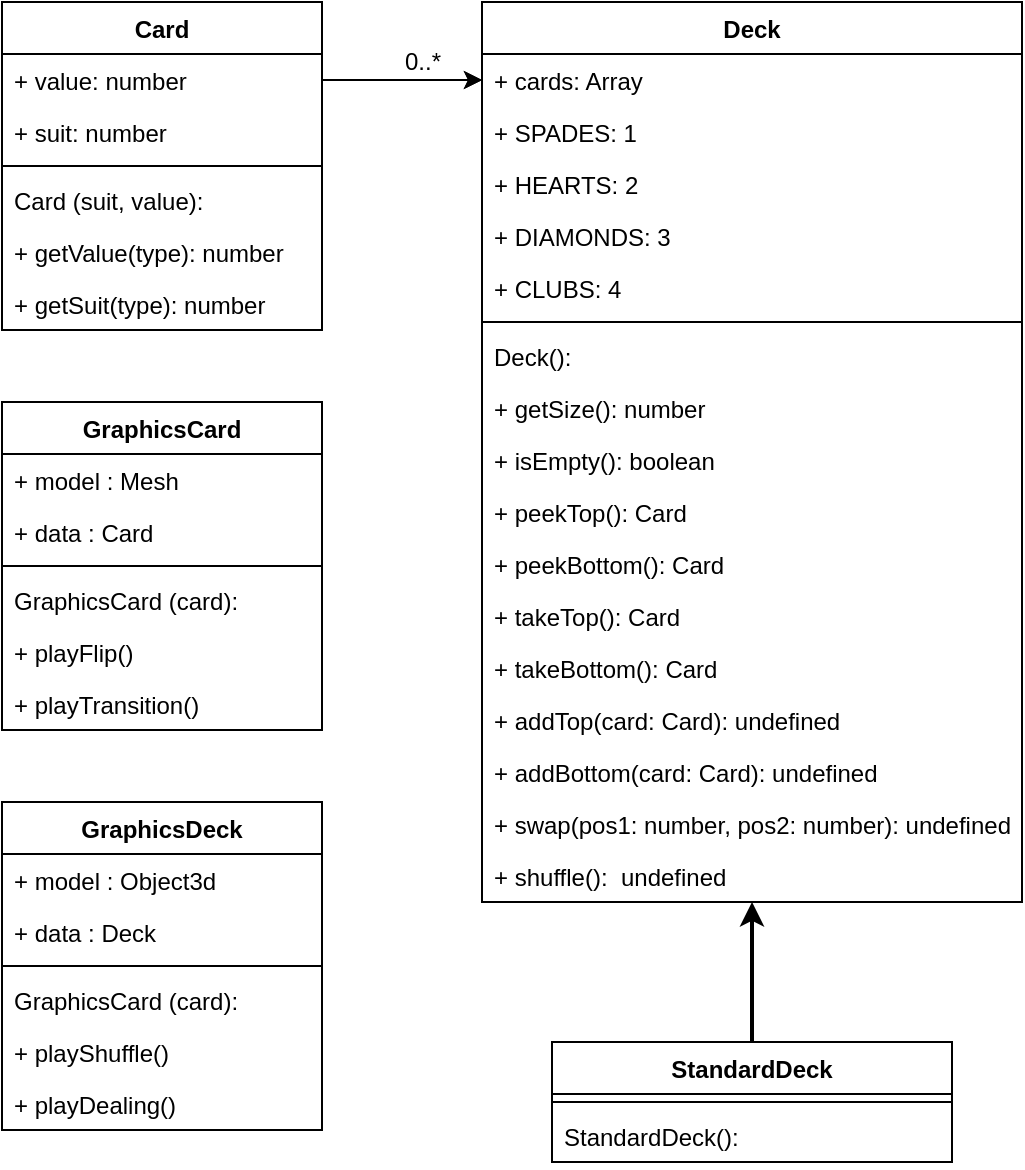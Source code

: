<mxfile version="20.5.0" type="device" pages="2"><diagram id="B3-ATirTN2-jz-IAxa4Y" name="UML"><mxGraphModel dx="1422" dy="794" grid="1" gridSize="10" guides="1" tooltips="1" connect="1" arrows="1" fold="1" page="1" pageScale="1" pageWidth="850" pageHeight="1100" math="0" shadow="0"><root><mxCell id="0"/><mxCell id="1" parent="0"/><mxCell id="X6z4G1bJ8CtYza7YVap6-1" value="Card" style="swimlane;fontStyle=1;align=center;verticalAlign=top;childLayout=stackLayout;horizontal=1;startSize=26;horizontalStack=0;resizeParent=1;resizeParentMax=0;resizeLast=0;collapsible=1;marginBottom=0;" parent="1" vertex="1"><mxGeometry x="160" y="40" width="160" height="164" as="geometry"/></mxCell><mxCell id="X6z4G1bJ8CtYza7YVap6-2" value="+ value: number" style="text;strokeColor=none;fillColor=none;align=left;verticalAlign=top;spacingLeft=4;spacingRight=4;overflow=hidden;rotatable=0;points=[[0,0.5],[1,0.5]];portConstraint=eastwest;" parent="X6z4G1bJ8CtYza7YVap6-1" vertex="1"><mxGeometry y="26" width="160" height="26" as="geometry"/></mxCell><mxCell id="X6z4G1bJ8CtYza7YVap6-13" value="+ suit: number" style="text;strokeColor=none;fillColor=none;align=left;verticalAlign=top;spacingLeft=4;spacingRight=4;overflow=hidden;rotatable=0;points=[[0,0.5],[1,0.5]];portConstraint=eastwest;" parent="X6z4G1bJ8CtYza7YVap6-1" vertex="1"><mxGeometry y="52" width="160" height="26" as="geometry"/></mxCell><mxCell id="X6z4G1bJ8CtYza7YVap6-3" value="" style="line;strokeWidth=1;fillColor=none;align=left;verticalAlign=middle;spacingTop=-1;spacingLeft=3;spacingRight=3;rotatable=0;labelPosition=right;points=[];portConstraint=eastwest;strokeColor=inherit;" parent="X6z4G1bJ8CtYza7YVap6-1" vertex="1"><mxGeometry y="78" width="160" height="8" as="geometry"/></mxCell><mxCell id="X6z4G1bJ8CtYza7YVap6-4" value="Card (suit, value):" style="text;strokeColor=none;fillColor=none;align=left;verticalAlign=top;spacingLeft=4;spacingRight=4;overflow=hidden;rotatable=0;points=[[0,0.5],[1,0.5]];portConstraint=eastwest;" parent="X6z4G1bJ8CtYza7YVap6-1" vertex="1"><mxGeometry y="86" width="160" height="26" as="geometry"/></mxCell><mxCell id="X6z4G1bJ8CtYza7YVap6-20" value="+ getValue(type): number" style="text;strokeColor=none;fillColor=none;align=left;verticalAlign=top;spacingLeft=4;spacingRight=4;overflow=hidden;rotatable=0;points=[[0,0.5],[1,0.5]];portConstraint=eastwest;" parent="X6z4G1bJ8CtYza7YVap6-1" vertex="1"><mxGeometry y="112" width="160" height="26" as="geometry"/></mxCell><mxCell id="X6z4G1bJ8CtYza7YVap6-14" value="+ getSuit(type): number" style="text;strokeColor=none;fillColor=none;align=left;verticalAlign=top;spacingLeft=4;spacingRight=4;overflow=hidden;rotatable=0;points=[[0,0.5],[1,0.5]];portConstraint=eastwest;" parent="X6z4G1bJ8CtYza7YVap6-1" vertex="1"><mxGeometry y="138" width="160" height="26" as="geometry"/></mxCell><mxCell id="X6z4G1bJ8CtYza7YVap6-5" value="Deck" style="swimlane;fontStyle=1;align=center;verticalAlign=top;childLayout=stackLayout;horizontal=1;startSize=26;horizontalStack=0;resizeParent=1;resizeParentMax=0;resizeLast=0;collapsible=1;marginBottom=0;" parent="1" vertex="1"><mxGeometry x="400" y="40" width="270" height="450" as="geometry"/></mxCell><mxCell id="X6z4G1bJ8CtYza7YVap6-36" value="+ cards: Array" style="text;strokeColor=none;fillColor=none;align=left;verticalAlign=top;spacingLeft=4;spacingRight=4;overflow=hidden;rotatable=0;points=[[0,0.5],[1,0.5]];portConstraint=eastwest;" parent="X6z4G1bJ8CtYza7YVap6-5" vertex="1"><mxGeometry y="26" width="270" height="26" as="geometry"/></mxCell><mxCell id="X6z4G1bJ8CtYza7YVap6-60" value="+ SPADES: 1" style="text;strokeColor=none;fillColor=none;align=left;verticalAlign=top;spacingLeft=4;spacingRight=4;overflow=hidden;rotatable=0;points=[[0,0.5],[1,0.5]];portConstraint=eastwest;" parent="X6z4G1bJ8CtYza7YVap6-5" vertex="1"><mxGeometry y="52" width="270" height="26" as="geometry"/></mxCell><mxCell id="X6z4G1bJ8CtYza7YVap6-61" value="+ HEARTS: 2" style="text;strokeColor=none;fillColor=none;align=left;verticalAlign=top;spacingLeft=4;spacingRight=4;overflow=hidden;rotatable=0;points=[[0,0.5],[1,0.5]];portConstraint=eastwest;" parent="X6z4G1bJ8CtYza7YVap6-5" vertex="1"><mxGeometry y="78" width="270" height="26" as="geometry"/></mxCell><mxCell id="X6z4G1bJ8CtYza7YVap6-59" value="+ DIAMONDS: 3" style="text;strokeColor=none;fillColor=none;align=left;verticalAlign=top;spacingLeft=4;spacingRight=4;overflow=hidden;rotatable=0;points=[[0,0.5],[1,0.5]];portConstraint=eastwest;" parent="X6z4G1bJ8CtYza7YVap6-5" vertex="1"><mxGeometry y="104" width="270" height="26" as="geometry"/></mxCell><mxCell id="X6z4G1bJ8CtYza7YVap6-62" value="+ CLUBS: 4" style="text;strokeColor=none;fillColor=none;align=left;verticalAlign=top;spacingLeft=4;spacingRight=4;overflow=hidden;rotatable=0;points=[[0,0.5],[1,0.5]];portConstraint=eastwest;" parent="X6z4G1bJ8CtYza7YVap6-5" vertex="1"><mxGeometry y="130" width="270" height="26" as="geometry"/></mxCell><mxCell id="X6z4G1bJ8CtYza7YVap6-7" value="" style="line;strokeWidth=1;fillColor=none;align=left;verticalAlign=middle;spacingTop=-1;spacingLeft=3;spacingRight=3;rotatable=0;labelPosition=right;points=[];portConstraint=eastwest;strokeColor=inherit;" parent="X6z4G1bJ8CtYza7YVap6-5" vertex="1"><mxGeometry y="156" width="270" height="8" as="geometry"/></mxCell><mxCell id="X6z4G1bJ8CtYza7YVap6-8" value="Deck():" style="text;strokeColor=none;fillColor=none;align=left;verticalAlign=top;spacingLeft=4;spacingRight=4;overflow=hidden;rotatable=0;points=[[0,0.5],[1,0.5]];portConstraint=eastwest;" parent="X6z4G1bJ8CtYza7YVap6-5" vertex="1"><mxGeometry y="164" width="270" height="26" as="geometry"/></mxCell><mxCell id="X6z4G1bJ8CtYza7YVap6-26" value="+ getSize(): number" style="text;strokeColor=none;fillColor=none;align=left;verticalAlign=top;spacingLeft=4;spacingRight=4;overflow=hidden;rotatable=0;points=[[0,0.5],[1,0.5]];portConstraint=eastwest;" parent="X6z4G1bJ8CtYza7YVap6-5" vertex="1"><mxGeometry y="190" width="270" height="26" as="geometry"/></mxCell><mxCell id="X6z4G1bJ8CtYza7YVap6-69" value="+ isEmpty(): boolean" style="text;strokeColor=none;fillColor=none;align=left;verticalAlign=top;spacingLeft=4;spacingRight=4;overflow=hidden;rotatable=0;points=[[0,0.5],[1,0.5]];portConstraint=eastwest;" parent="X6z4G1bJ8CtYza7YVap6-5" vertex="1"><mxGeometry y="216" width="270" height="26" as="geometry"/></mxCell><mxCell id="X6z4G1bJ8CtYza7YVap6-67" value="+ peekTop(): Card" style="text;strokeColor=none;fillColor=none;align=left;verticalAlign=top;spacingLeft=4;spacingRight=4;overflow=hidden;rotatable=0;points=[[0,0.5],[1,0.5]];portConstraint=eastwest;" parent="X6z4G1bJ8CtYza7YVap6-5" vertex="1"><mxGeometry y="242" width="270" height="26" as="geometry"/></mxCell><mxCell id="X6z4G1bJ8CtYza7YVap6-68" value="+ peekBottom(): Card" style="text;strokeColor=none;fillColor=none;align=left;verticalAlign=top;spacingLeft=4;spacingRight=4;overflow=hidden;rotatable=0;points=[[0,0.5],[1,0.5]];portConstraint=eastwest;" parent="X6z4G1bJ8CtYza7YVap6-5" vertex="1"><mxGeometry y="268" width="270" height="26" as="geometry"/></mxCell><mxCell id="X6z4G1bJ8CtYza7YVap6-28" value="+ takeTop(): Card" style="text;strokeColor=none;fillColor=none;align=left;verticalAlign=top;spacingLeft=4;spacingRight=4;overflow=hidden;rotatable=0;points=[[0,0.5],[1,0.5]];portConstraint=eastwest;" parent="X6z4G1bJ8CtYza7YVap6-5" vertex="1"><mxGeometry y="294" width="270" height="26" as="geometry"/></mxCell><mxCell id="X6z4G1bJ8CtYza7YVap6-65" value="+ takeBottom(): Card" style="text;strokeColor=none;fillColor=none;align=left;verticalAlign=top;spacingLeft=4;spacingRight=4;overflow=hidden;rotatable=0;points=[[0,0.5],[1,0.5]];portConstraint=eastwest;" parent="X6z4G1bJ8CtYza7YVap6-5" vertex="1"><mxGeometry y="320" width="270" height="26" as="geometry"/></mxCell><mxCell id="X6z4G1bJ8CtYza7YVap6-27" value="+ addTop(card: Card): undefined" style="text;strokeColor=none;fillColor=none;align=left;verticalAlign=top;spacingLeft=4;spacingRight=4;overflow=hidden;rotatable=0;points=[[0,0.5],[1,0.5]];portConstraint=eastwest;" parent="X6z4G1bJ8CtYza7YVap6-5" vertex="1"><mxGeometry y="346" width="270" height="26" as="geometry"/></mxCell><mxCell id="X6z4G1bJ8CtYza7YVap6-64" value="+ addBottom(card: Card): undefined" style="text;strokeColor=none;fillColor=none;align=left;verticalAlign=top;spacingLeft=4;spacingRight=4;overflow=hidden;rotatable=0;points=[[0,0.5],[1,0.5]];portConstraint=eastwest;" parent="X6z4G1bJ8CtYza7YVap6-5" vertex="1"><mxGeometry y="372" width="270" height="26" as="geometry"/></mxCell><mxCell id="zWJLPM83Wq4o2QIdD3vt-1" value="+ swap(pos1: number, pos2: number): undefined" style="text;strokeColor=none;fillColor=none;align=left;verticalAlign=top;spacingLeft=4;spacingRight=4;overflow=hidden;rotatable=0;points=[[0,0.5],[1,0.5]];portConstraint=eastwest;" parent="X6z4G1bJ8CtYza7YVap6-5" vertex="1"><mxGeometry y="398" width="270" height="26" as="geometry"/></mxCell><mxCell id="X6z4G1bJ8CtYza7YVap6-29" value="+ shuffle():  undefined" style="text;strokeColor=none;fillColor=none;align=left;verticalAlign=top;spacingLeft=4;spacingRight=4;overflow=hidden;rotatable=0;points=[[0,0.5],[1,0.5]];portConstraint=eastwest;" parent="X6z4G1bJ8CtYza7YVap6-5" vertex="1"><mxGeometry y="424" width="270" height="26" as="geometry"/></mxCell><mxCell id="X6z4G1bJ8CtYza7YVap6-30" style="edgeStyle=orthogonalEdgeStyle;rounded=0;orthogonalLoop=1;jettySize=auto;html=1;exitX=1;exitY=0.5;exitDx=0;exitDy=0;entryX=0;entryY=0.5;entryDx=0;entryDy=0;" parent="1" source="X6z4G1bJ8CtYza7YVap6-2" edge="1"><mxGeometry relative="1" as="geometry"><mxPoint x="400" y="79" as="targetPoint"/></mxGeometry></mxCell><mxCell id="X6z4G1bJ8CtYza7YVap6-31" value="0..*" style="text;html=1;align=center;verticalAlign=middle;resizable=0;points=[];autosize=1;strokeColor=none;fillColor=none;" parent="1" vertex="1"><mxGeometry x="350" y="55" width="40" height="30" as="geometry"/></mxCell><mxCell id="X6z4G1bJ8CtYza7YVap6-37" style="edgeStyle=orthogonalEdgeStyle;rounded=0;orthogonalLoop=1;jettySize=auto;html=1;exitX=1;exitY=0.5;exitDx=0;exitDy=0;entryX=0;entryY=0.5;entryDx=0;entryDy=0;" parent="1" source="X6z4G1bJ8CtYza7YVap6-2" target="X6z4G1bJ8CtYza7YVap6-36" edge="1"><mxGeometry relative="1" as="geometry"/></mxCell><mxCell id="X6z4G1bJ8CtYza7YVap6-58" style="edgeStyle=orthogonalEdgeStyle;rounded=0;orthogonalLoop=1;jettySize=auto;html=1;exitX=0.5;exitY=0;exitDx=0;exitDy=0;entryX=0.5;entryY=1;entryDx=0;entryDy=0;entryPerimeter=0;strokeWidth=2;" parent="1" source="X6z4G1bJ8CtYza7YVap6-46" target="X6z4G1bJ8CtYza7YVap6-29" edge="1"><mxGeometry relative="1" as="geometry"/></mxCell><mxCell id="X6z4G1bJ8CtYza7YVap6-46" value="StandardDeck" style="swimlane;fontStyle=1;align=center;verticalAlign=top;childLayout=stackLayout;horizontal=1;startSize=26;horizontalStack=0;resizeParent=1;resizeParentMax=0;resizeLast=0;collapsible=1;marginBottom=0;" parent="1" vertex="1"><mxGeometry x="435" y="560" width="200" height="60" as="geometry"/></mxCell><mxCell id="X6z4G1bJ8CtYza7YVap6-50" value="" style="line;strokeWidth=1;fillColor=none;align=left;verticalAlign=middle;spacingTop=-1;spacingLeft=3;spacingRight=3;rotatable=0;labelPosition=right;points=[];portConstraint=eastwest;strokeColor=inherit;" parent="X6z4G1bJ8CtYza7YVap6-46" vertex="1"><mxGeometry y="26" width="200" height="8" as="geometry"/></mxCell><mxCell id="X6z4G1bJ8CtYza7YVap6-51" value="StandardDeck():" style="text;strokeColor=none;fillColor=none;align=left;verticalAlign=top;spacingLeft=4;spacingRight=4;overflow=hidden;rotatable=0;points=[[0,0.5],[1,0.5]];portConstraint=eastwest;" parent="X6z4G1bJ8CtYza7YVap6-46" vertex="1"><mxGeometry y="34" width="200" height="26" as="geometry"/></mxCell><mxCell id="c_Iondrzr0cDi3eOr9uF-1" value="GraphicsCard" style="swimlane;fontStyle=1;align=center;verticalAlign=top;childLayout=stackLayout;horizontal=1;startSize=26;horizontalStack=0;resizeParent=1;resizeParentMax=0;resizeLast=0;collapsible=1;marginBottom=0;" vertex="1" parent="1"><mxGeometry x="160" y="240" width="160" height="164" as="geometry"/></mxCell><mxCell id="c_Iondrzr0cDi3eOr9uF-2" value="+ model : Mesh" style="text;strokeColor=none;fillColor=none;align=left;verticalAlign=top;spacingLeft=4;spacingRight=4;overflow=hidden;rotatable=0;points=[[0,0.5],[1,0.5]];portConstraint=eastwest;" vertex="1" parent="c_Iondrzr0cDi3eOr9uF-1"><mxGeometry y="26" width="160" height="26" as="geometry"/></mxCell><mxCell id="c_Iondrzr0cDi3eOr9uF-3" value="+ data : Card" style="text;strokeColor=none;fillColor=none;align=left;verticalAlign=top;spacingLeft=4;spacingRight=4;overflow=hidden;rotatable=0;points=[[0,0.5],[1,0.5]];portConstraint=eastwest;" vertex="1" parent="c_Iondrzr0cDi3eOr9uF-1"><mxGeometry y="52" width="160" height="26" as="geometry"/></mxCell><mxCell id="c_Iondrzr0cDi3eOr9uF-4" value="" style="line;strokeWidth=1;fillColor=none;align=left;verticalAlign=middle;spacingTop=-1;spacingLeft=3;spacingRight=3;rotatable=0;labelPosition=right;points=[];portConstraint=eastwest;strokeColor=inherit;" vertex="1" parent="c_Iondrzr0cDi3eOr9uF-1"><mxGeometry y="78" width="160" height="8" as="geometry"/></mxCell><mxCell id="c_Iondrzr0cDi3eOr9uF-5" value="GraphicsCard (card):" style="text;strokeColor=none;fillColor=none;align=left;verticalAlign=top;spacingLeft=4;spacingRight=4;overflow=hidden;rotatable=0;points=[[0,0.5],[1,0.5]];portConstraint=eastwest;" vertex="1" parent="c_Iondrzr0cDi3eOr9uF-1"><mxGeometry y="86" width="160" height="26" as="geometry"/></mxCell><mxCell id="c_Iondrzr0cDi3eOr9uF-6" value="+ playFlip()" style="text;strokeColor=none;fillColor=none;align=left;verticalAlign=top;spacingLeft=4;spacingRight=4;overflow=hidden;rotatable=0;points=[[0,0.5],[1,0.5]];portConstraint=eastwest;" vertex="1" parent="c_Iondrzr0cDi3eOr9uF-1"><mxGeometry y="112" width="160" height="26" as="geometry"/></mxCell><mxCell id="c_Iondrzr0cDi3eOr9uF-7" value="+ playTransition()" style="text;strokeColor=none;fillColor=none;align=left;verticalAlign=top;spacingLeft=4;spacingRight=4;overflow=hidden;rotatable=0;points=[[0,0.5],[1,0.5]];portConstraint=eastwest;" vertex="1" parent="c_Iondrzr0cDi3eOr9uF-1"><mxGeometry y="138" width="160" height="26" as="geometry"/></mxCell><mxCell id="c_Iondrzr0cDi3eOr9uF-8" value="GraphicsDeck" style="swimlane;fontStyle=1;align=center;verticalAlign=top;childLayout=stackLayout;horizontal=1;startSize=26;horizontalStack=0;resizeParent=1;resizeParentMax=0;resizeLast=0;collapsible=1;marginBottom=0;" vertex="1" parent="1"><mxGeometry x="160" y="440" width="160" height="164" as="geometry"/></mxCell><mxCell id="c_Iondrzr0cDi3eOr9uF-9" value="+ model : Object3d" style="text;strokeColor=none;fillColor=none;align=left;verticalAlign=top;spacingLeft=4;spacingRight=4;overflow=hidden;rotatable=0;points=[[0,0.5],[1,0.5]];portConstraint=eastwest;" vertex="1" parent="c_Iondrzr0cDi3eOr9uF-8"><mxGeometry y="26" width="160" height="26" as="geometry"/></mxCell><mxCell id="c_Iondrzr0cDi3eOr9uF-10" value="+ data : Deck" style="text;strokeColor=none;fillColor=none;align=left;verticalAlign=top;spacingLeft=4;spacingRight=4;overflow=hidden;rotatable=0;points=[[0,0.5],[1,0.5]];portConstraint=eastwest;" vertex="1" parent="c_Iondrzr0cDi3eOr9uF-8"><mxGeometry y="52" width="160" height="26" as="geometry"/></mxCell><mxCell id="c_Iondrzr0cDi3eOr9uF-11" value="" style="line;strokeWidth=1;fillColor=none;align=left;verticalAlign=middle;spacingTop=-1;spacingLeft=3;spacingRight=3;rotatable=0;labelPosition=right;points=[];portConstraint=eastwest;strokeColor=inherit;" vertex="1" parent="c_Iondrzr0cDi3eOr9uF-8"><mxGeometry y="78" width="160" height="8" as="geometry"/></mxCell><mxCell id="c_Iondrzr0cDi3eOr9uF-12" value="GraphicsCard (card):" style="text;strokeColor=none;fillColor=none;align=left;verticalAlign=top;spacingLeft=4;spacingRight=4;overflow=hidden;rotatable=0;points=[[0,0.5],[1,0.5]];portConstraint=eastwest;" vertex="1" parent="c_Iondrzr0cDi3eOr9uF-8"><mxGeometry y="86" width="160" height="26" as="geometry"/></mxCell><mxCell id="c_Iondrzr0cDi3eOr9uF-13" value="+ playShuffle()" style="text;strokeColor=none;fillColor=none;align=left;verticalAlign=top;spacingLeft=4;spacingRight=4;overflow=hidden;rotatable=0;points=[[0,0.5],[1,0.5]];portConstraint=eastwest;" vertex="1" parent="c_Iondrzr0cDi3eOr9uF-8"><mxGeometry y="112" width="160" height="26" as="geometry"/></mxCell><mxCell id="c_Iondrzr0cDi3eOr9uF-14" value="+ playDealing()" style="text;strokeColor=none;fillColor=none;align=left;verticalAlign=top;spacingLeft=4;spacingRight=4;overflow=hidden;rotatable=0;points=[[0,0.5],[1,0.5]];portConstraint=eastwest;" vertex="1" parent="c_Iondrzr0cDi3eOr9uF-8"><mxGeometry y="138" width="160" height="26" as="geometry"/></mxCell></root></mxGraphModel></diagram><diagram id="DZIMkRWV_2DX-8VK9LXC" name="GameLoop"><mxGraphModel dx="1422" dy="794" grid="1" gridSize="10" guides="1" tooltips="1" connect="1" arrows="1" fold="1" page="1" pageScale="1" pageWidth="850" pageHeight="1100" math="0" shadow="0"><root><mxCell id="0"/><mxCell id="1" parent="0"/><mxCell id="2M3cGlL2hJo9z_66-IYH-35" style="edgeStyle=orthogonalEdgeStyle;rounded=0;orthogonalLoop=1;jettySize=auto;html=1;exitX=0.5;exitY=1;exitDx=0;exitDy=0;exitPerimeter=0;entryX=0.5;entryY=0;entryDx=0;entryDy=0;strokeWidth=2;fontSize=30;" edge="1" parent="1" source="2M3cGlL2hJo9z_66-IYH-4" target="2M3cGlL2hJo9z_66-IYH-8"><mxGeometry relative="1" as="geometry"/></mxCell><mxCell id="2M3cGlL2hJo9z_66-IYH-4" value="&lt;b&gt;Start&lt;/b&gt;" style="strokeWidth=2;html=1;shape=mxgraph.flowchart.start_1;whiteSpace=wrap;fillColor=#f8cecc;strokeColor=#b85450;" vertex="1" parent="1"><mxGeometry x="390" y="20" width="100" height="60" as="geometry"/></mxCell><mxCell id="2M3cGlL2hJo9z_66-IYH-5" value="&lt;b&gt;End&lt;/b&gt;" style="strokeWidth=2;html=1;shape=mxgraph.flowchart.terminator;whiteSpace=wrap;fillColor=#f8cecc;strokeColor=#b85450;" vertex="1" parent="1"><mxGeometry x="730" y="400" width="100" height="60" as="geometry"/></mxCell><mxCell id="2M3cGlL2hJo9z_66-IYH-36" style="edgeStyle=orthogonalEdgeStyle;rounded=0;orthogonalLoop=1;jettySize=auto;html=1;exitX=0.5;exitY=1;exitDx=0;exitDy=0;entryX=0.5;entryY=0;entryDx=0;entryDy=0;strokeWidth=2;fontSize=30;" edge="1" parent="1" source="2M3cGlL2hJo9z_66-IYH-8" target="2M3cGlL2hJo9z_66-IYH-15"><mxGeometry relative="1" as="geometry"/></mxCell><mxCell id="2M3cGlL2hJo9z_66-IYH-8" value="&lt;b&gt;Generate Deck&lt;/b&gt;" style="rounded=0;whiteSpace=wrap;html=1;strokeWidth=2;fillColor=#dae8fc;strokeColor=#6c8ebf;" vertex="1" parent="1"><mxGeometry x="380" y="110" width="120" height="60" as="geometry"/></mxCell><mxCell id="2M3cGlL2hJo9z_66-IYH-31" style="edgeStyle=orthogonalEdgeStyle;rounded=0;orthogonalLoop=1;jettySize=auto;html=1;exitX=1;exitY=0.5;exitDx=0;exitDy=0;exitPerimeter=0;entryX=0;entryY=0.5;entryDx=0;entryDy=0;strokeWidth=2;" edge="1" parent="1" source="2M3cGlL2hJo9z_66-IYH-9" target="2M3cGlL2hJo9z_66-IYH-10"><mxGeometry relative="1" as="geometry"/></mxCell><mxCell id="2M3cGlL2hJo9z_66-IYH-41" style="edgeStyle=orthogonalEdgeStyle;rounded=0;orthogonalLoop=1;jettySize=auto;html=1;exitX=0.5;exitY=1;exitDx=0;exitDy=0;exitPerimeter=0;entryX=0.5;entryY=0;entryDx=0;entryDy=0;strokeWidth=2;fontSize=30;" edge="1" parent="1" source="2M3cGlL2hJo9z_66-IYH-9" target="2M3cGlL2hJo9z_66-IYH-40"><mxGeometry relative="1" as="geometry"/></mxCell><mxCell id="2M3cGlL2hJo9z_66-IYH-9" value="&lt;b&gt;Is&amp;nbsp; one greater&amp;nbsp;&lt;br&gt;than the others?&lt;br&gt;&lt;/b&gt;" style="strokeWidth=2;html=1;shape=mxgraph.flowchart.decision;whiteSpace=wrap;fillColor=#d5e8d4;strokeColor=#82b366;" vertex="1" parent="1"><mxGeometry x="365" y="690" width="150" height="100" as="geometry"/></mxCell><mxCell id="2M3cGlL2hJo9z_66-IYH-33" style="edgeStyle=orthogonalEdgeStyle;rounded=0;orthogonalLoop=1;jettySize=auto;html=1;exitX=1;exitY=0.5;exitDx=0;exitDy=0;entryX=0;entryY=0.5;entryDx=0;entryDy=0;entryPerimeter=0;strokeWidth=2;" edge="1" parent="1" source="2M3cGlL2hJo9z_66-IYH-10" target="2M3cGlL2hJo9z_66-IYH-28"><mxGeometry relative="1" as="geometry"/></mxCell><mxCell id="2M3cGlL2hJo9z_66-IYH-10" value="&lt;b&gt;Move Cards on table to winners deck&lt;/b&gt;" style="rounded=0;whiteSpace=wrap;html=1;strokeWidth=2;fillColor=#dae8fc;strokeColor=#6c8ebf;" vertex="1" parent="1"><mxGeometry x="570" y="710" width="120" height="60" as="geometry"/></mxCell><mxCell id="2M3cGlL2hJo9z_66-IYH-38" style="edgeStyle=orthogonalEdgeStyle;rounded=0;orthogonalLoop=1;jettySize=auto;html=1;exitX=0.5;exitY=1;exitDx=0;exitDy=0;entryX=0.5;entryY=0;entryDx=0;entryDy=0;entryPerimeter=0;strokeWidth=2;fontSize=30;" edge="1" parent="1" source="2M3cGlL2hJo9z_66-IYH-14" target="2M3cGlL2hJo9z_66-IYH-20"><mxGeometry relative="1" as="geometry"/></mxCell><mxCell id="2M3cGlL2hJo9z_66-IYH-14" value="&lt;b&gt;Deal Cards&lt;/b&gt;" style="rounded=0;whiteSpace=wrap;html=1;strokeWidth=2;fillColor=#dae8fc;strokeColor=#6c8ebf;" vertex="1" parent="1"><mxGeometry x="380" y="290" width="120" height="60" as="geometry"/></mxCell><mxCell id="2M3cGlL2hJo9z_66-IYH-37" style="edgeStyle=orthogonalEdgeStyle;rounded=0;orthogonalLoop=1;jettySize=auto;html=1;exitX=0.5;exitY=1;exitDx=0;exitDy=0;entryX=0.5;entryY=0;entryDx=0;entryDy=0;strokeWidth=2;fontSize=30;" edge="1" parent="1" source="2M3cGlL2hJo9z_66-IYH-15" target="2M3cGlL2hJo9z_66-IYH-14"><mxGeometry relative="1" as="geometry"/></mxCell><mxCell id="2M3cGlL2hJo9z_66-IYH-15" value="&lt;b&gt;Shuffle Deck&lt;/b&gt;" style="rounded=0;whiteSpace=wrap;html=1;strokeWidth=2;fillColor=#dae8fc;strokeColor=#6c8ebf;" vertex="1" parent="1"><mxGeometry x="380" y="200" width="120" height="60" as="geometry"/></mxCell><mxCell id="2M3cGlL2hJo9z_66-IYH-25" style="edgeStyle=orthogonalEdgeStyle;rounded=0;orthogonalLoop=1;jettySize=auto;html=1;exitX=0.5;exitY=1;exitDx=0;exitDy=0;entryX=0.5;entryY=0;entryDx=0;entryDy=0;strokeWidth=2;" edge="1" parent="1" source="2M3cGlL2hJo9z_66-IYH-16" target="2M3cGlL2hJo9z_66-IYH-18"><mxGeometry relative="1" as="geometry"/></mxCell><mxCell id="2M3cGlL2hJo9z_66-IYH-16" value="&lt;b&gt;Place top card ontable&lt;/b&gt;" style="rounded=0;whiteSpace=wrap;html=1;strokeWidth=2;fillColor=#dae8fc;strokeColor=#6c8ebf;" vertex="1" parent="1"><mxGeometry x="380" y="510" width="120" height="60" as="geometry"/></mxCell><mxCell id="2M3cGlL2hJo9z_66-IYH-26" style="edgeStyle=orthogonalEdgeStyle;rounded=0;orthogonalLoop=1;jettySize=auto;html=1;exitX=0.5;exitY=1;exitDx=0;exitDy=0;entryX=0.5;entryY=0;entryDx=0;entryDy=0;entryPerimeter=0;strokeWidth=2;" edge="1" parent="1" source="2M3cGlL2hJo9z_66-IYH-18" target="2M3cGlL2hJo9z_66-IYH-9"><mxGeometry relative="1" as="geometry"/></mxCell><mxCell id="2M3cGlL2hJo9z_66-IYH-18" value="&lt;b&gt;Flip top cards&lt;/b&gt;" style="rounded=0;whiteSpace=wrap;html=1;strokeWidth=2;fillColor=#dae8fc;strokeColor=#6c8ebf;" vertex="1" parent="1"><mxGeometry x="380" y="600" width="120" height="60" as="geometry"/></mxCell><mxCell id="2M3cGlL2hJo9z_66-IYH-22" style="edgeStyle=orthogonalEdgeStyle;rounded=0;orthogonalLoop=1;jettySize=auto;html=1;exitX=1;exitY=0.5;exitDx=0;exitDy=0;exitPerimeter=0;entryX=0;entryY=0.5;entryDx=0;entryDy=0;strokeWidth=2;" edge="1" parent="1" source="2M3cGlL2hJo9z_66-IYH-20" target="2M3cGlL2hJo9z_66-IYH-21"><mxGeometry relative="1" as="geometry"/></mxCell><mxCell id="2M3cGlL2hJo9z_66-IYH-24" style="edgeStyle=orthogonalEdgeStyle;rounded=0;orthogonalLoop=1;jettySize=auto;html=1;exitX=0.5;exitY=1;exitDx=0;exitDy=0;exitPerimeter=0;strokeWidth=2;" edge="1" parent="1" source="2M3cGlL2hJo9z_66-IYH-20" target="2M3cGlL2hJo9z_66-IYH-16"><mxGeometry relative="1" as="geometry"/></mxCell><mxCell id="2M3cGlL2hJo9z_66-IYH-20" value="&lt;b&gt;Does only one &lt;br&gt;deck have cards?&lt;br&gt;&lt;/b&gt;" style="strokeWidth=2;html=1;shape=mxgraph.flowchart.decision;whiteSpace=wrap;fillColor=#d5e8d4;strokeColor=#82b366;" vertex="1" parent="1"><mxGeometry x="365" y="380" width="150" height="100" as="geometry"/></mxCell><mxCell id="2M3cGlL2hJo9z_66-IYH-23" style="edgeStyle=orthogonalEdgeStyle;rounded=0;orthogonalLoop=1;jettySize=auto;html=1;exitX=1;exitY=0.5;exitDx=0;exitDy=0;entryX=0;entryY=0.5;entryDx=0;entryDy=0;entryPerimeter=0;strokeWidth=2;" edge="1" parent="1" source="2M3cGlL2hJo9z_66-IYH-21" target="2M3cGlL2hJo9z_66-IYH-5"><mxGeometry relative="1" as="geometry"/></mxCell><mxCell id="2M3cGlL2hJo9z_66-IYH-21" value="&lt;b&gt;Declare Winner&lt;/b&gt;" style="rounded=0;whiteSpace=wrap;html=1;strokeWidth=2;fillColor=#dae8fc;strokeColor=#6c8ebf;" vertex="1" parent="1"><mxGeometry x="560" y="400" width="120" height="60" as="geometry"/></mxCell><mxCell id="2M3cGlL2hJo9z_66-IYH-28" value="&lt;b style=&quot;font-size: 30px;&quot;&gt;1&lt;/b&gt;" style="verticalLabelPosition=bottom;verticalAlign=top;html=1;shape=mxgraph.flowchart.on-page_reference;strokeWidth=2;fillColor=#e1d5e7;strokeColor=#9673a6;" vertex="1" parent="1"><mxGeometry x="750" y="710" width="60" height="60" as="geometry"/></mxCell><mxCell id="2M3cGlL2hJo9z_66-IYH-30" style="edgeStyle=orthogonalEdgeStyle;rounded=0;orthogonalLoop=1;jettySize=auto;html=1;exitX=1;exitY=0.5;exitDx=0;exitDy=0;exitPerimeter=0;entryX=0;entryY=0.5;entryDx=0;entryDy=0;entryPerimeter=0;strokeWidth=2;" edge="1" parent="1" source="2M3cGlL2hJo9z_66-IYH-34" target="2M3cGlL2hJo9z_66-IYH-20"><mxGeometry relative="1" as="geometry"><mxPoint x="320" y="430" as="sourcePoint"/></mxGeometry></mxCell><mxCell id="2M3cGlL2hJo9z_66-IYH-34" value="&lt;b style=&quot;font-size: 30px;&quot;&gt;1&lt;/b&gt;" style="verticalLabelPosition=bottom;verticalAlign=top;html=1;shape=mxgraph.flowchart.on-page_reference;strokeWidth=2;fillColor=#e1d5e7;strokeColor=#9673a6;" vertex="1" parent="1"><mxGeometry x="240" y="400" width="60" height="60" as="geometry"/></mxCell><mxCell id="2M3cGlL2hJo9z_66-IYH-43" style="edgeStyle=orthogonalEdgeStyle;rounded=0;orthogonalLoop=1;jettySize=auto;html=1;exitX=0.5;exitY=1;exitDx=0;exitDy=0;entryX=0.5;entryY=0;entryDx=0;entryDy=0;strokeWidth=2;fontSize=30;" edge="1" parent="1" source="2M3cGlL2hJo9z_66-IYH-40" target="2M3cGlL2hJo9z_66-IYH-42"><mxGeometry relative="1" as="geometry"/></mxCell><mxCell id="2M3cGlL2hJo9z_66-IYH-40" value="&lt;b&gt;Place another card on table&lt;/b&gt;" style="rounded=0;whiteSpace=wrap;html=1;strokeWidth=2;fillColor=#dae8fc;strokeColor=#6c8ebf;" vertex="1" parent="1"><mxGeometry x="380" y="820" width="120" height="60" as="geometry"/></mxCell><mxCell id="2M3cGlL2hJo9z_66-IYH-47" style="edgeStyle=orthogonalEdgeStyle;rounded=0;orthogonalLoop=1;jettySize=auto;html=1;exitX=0.5;exitY=1;exitDx=0;exitDy=0;entryX=0.5;entryY=0;entryDx=0;entryDy=0;strokeWidth=2;fontSize=30;" edge="1" parent="1" source="2M3cGlL2hJo9z_66-IYH-42" target="2M3cGlL2hJo9z_66-IYH-46"><mxGeometry relative="1" as="geometry"/></mxCell><mxCell id="2M3cGlL2hJo9z_66-IYH-42" value="&lt;b&gt;Place another card on table&lt;/b&gt;" style="rounded=0;whiteSpace=wrap;html=1;strokeWidth=2;fillColor=#dae8fc;strokeColor=#6c8ebf;" vertex="1" parent="1"><mxGeometry x="380" y="910" width="120" height="60" as="geometry"/></mxCell><mxCell id="2M3cGlL2hJo9z_66-IYH-48" style="edgeStyle=orthogonalEdgeStyle;rounded=0;orthogonalLoop=1;jettySize=auto;html=1;exitX=0;exitY=0.5;exitDx=0;exitDy=0;entryX=0;entryY=0.5;entryDx=0;entryDy=0;entryPerimeter=0;strokeWidth=2;fontSize=30;" edge="1" parent="1" source="2M3cGlL2hJo9z_66-IYH-46" target="2M3cGlL2hJo9z_66-IYH-9"><mxGeometry relative="1" as="geometry"/></mxCell><mxCell id="2M3cGlL2hJo9z_66-IYH-46" value="&lt;b&gt;Flip new top card&lt;/b&gt;" style="rounded=0;whiteSpace=wrap;html=1;strokeWidth=2;fillColor=#dae8fc;strokeColor=#6c8ebf;" vertex="1" parent="1"><mxGeometry x="380" y="1000" width="120" height="60" as="geometry"/></mxCell><mxCell id="2M3cGlL2hJo9z_66-IYH-49" value="&lt;span style=&quot;font-size: 14px;&quot;&gt;True&lt;/span&gt;" style="text;html=1;align=center;verticalAlign=middle;resizable=0;points=[];autosize=1;strokeColor=none;fillColor=none;fontSize=30;" vertex="1" parent="1"><mxGeometry x="505" y="385" width="50" height="50" as="geometry"/></mxCell><mxCell id="2M3cGlL2hJo9z_66-IYH-50" value="&lt;span style=&quot;font-size: 14px;&quot;&gt;False&lt;/span&gt;" style="text;html=1;align=center;verticalAlign=middle;resizable=0;points=[];autosize=1;strokeColor=none;fillColor=none;fontSize=30;" vertex="1" parent="1"><mxGeometry x="435" y="460" width="60" height="50" as="geometry"/></mxCell><mxCell id="2M3cGlL2hJo9z_66-IYH-51" value="&lt;span style=&quot;font-size: 14px;&quot;&gt;False&lt;/span&gt;" style="text;html=1;align=center;verticalAlign=middle;resizable=0;points=[];autosize=1;strokeColor=none;fillColor=none;fontSize=30;" vertex="1" parent="1"><mxGeometry x="445" y="770" width="60" height="50" as="geometry"/></mxCell><mxCell id="2M3cGlL2hJo9z_66-IYH-52" value="&lt;span style=&quot;font-size: 14px;&quot;&gt;True&lt;/span&gt;" style="text;html=1;align=center;verticalAlign=middle;resizable=0;points=[];autosize=1;strokeColor=none;fillColor=none;fontSize=30;" vertex="1" parent="1"><mxGeometry x="510" y="690" width="50" height="50" as="geometry"/></mxCell><mxCell id="2M3cGlL2hJo9z_66-IYH-53" value="" style="strokeWidth=2;html=1;shape=mxgraph.flowchart.annotation_2;align=left;labelPosition=right;pointerEvents=1;fontSize=14;" vertex="1" parent="1"><mxGeometry x="300" y="140" width="50" height="190" as="geometry"/></mxCell><mxCell id="2M3cGlL2hJo9z_66-IYH-54" value="Run when &lt;br&gt;the game first starts." style="text;html=1;align=center;verticalAlign=middle;resizable=0;points=[];autosize=1;strokeColor=none;fillColor=none;fontSize=14;" vertex="1" parent="1"><mxGeometry x="150" y="205" width="150" height="50" as="geometry"/></mxCell><mxCell id="2M3cGlL2hJo9z_66-IYH-55" value="" style="strokeWidth=2;html=1;shape=mxgraph.flowchart.annotation_2;align=left;labelPosition=right;pointerEvents=1;fontSize=14;" vertex="1" parent="1"><mxGeometry x="170" y="430" width="50" height="610" as="geometry"/></mxCell><mxCell id="2M3cGlL2hJo9z_66-IYH-56" value="Run when &lt;br&gt;the the n key is pressed" style="text;html=1;align=center;verticalAlign=middle;resizable=0;points=[];autosize=1;strokeColor=none;fillColor=none;fontSize=14;" vertex="1" parent="1"><mxGeometry x="10" y="710" width="170" height="50" as="geometry"/></mxCell></root></mxGraphModel></diagram></mxfile>